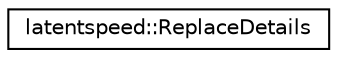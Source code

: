 digraph "Graphical Class Hierarchy"
{
 // LATEX_PDF_SIZE
  edge [fontname="Helvetica",fontsize="10",labelfontname="Helvetica",labelfontsize="10"];
  node [fontname="Helvetica",fontsize="10",shape=record];
  rankdir="LR";
  Node0 [label="latentspeed::ReplaceDetails",height=0.2,width=0.4,color="black", fillcolor="white", style="filled",URL="$structlatentspeed_1_1ReplaceDetails.html",tooltip="Order replacement/modification specification."];
}
